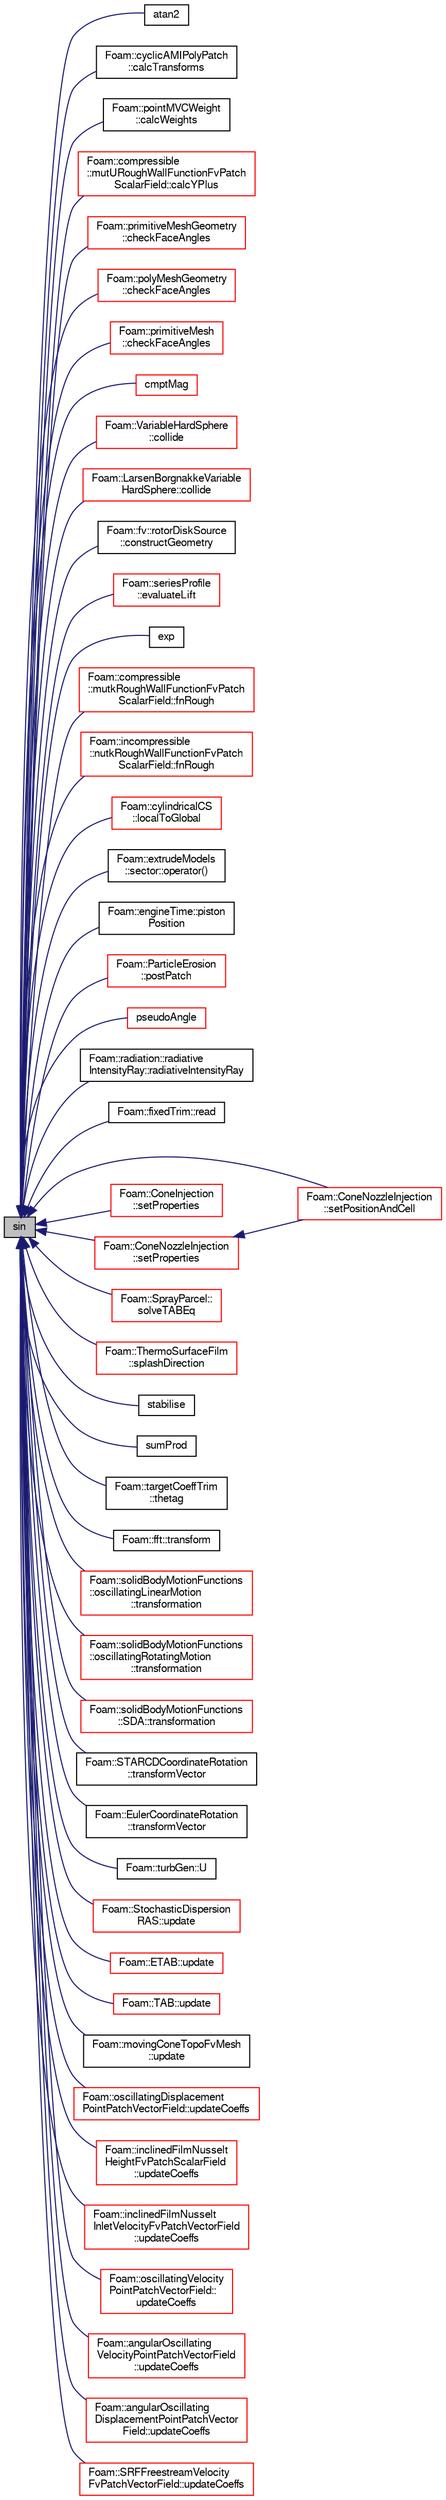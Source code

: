 digraph "sin"
{
  bgcolor="transparent";
  edge [fontname="FreeSans",fontsize="10",labelfontname="FreeSans",labelfontsize="10"];
  node [fontname="FreeSans",fontsize="10",shape=record];
  rankdir="LR";
  Node36560 [label="sin",height=0.2,width=0.4,color="black", fillcolor="grey75", style="filled", fontcolor="black"];
  Node36560 -> Node36561 [dir="back",color="midnightblue",fontsize="10",style="solid",fontname="FreeSans"];
  Node36561 [label="atan2",height=0.2,width=0.4,color="black",URL="$a21124.html#a9d45ac659e1f4191f75f0fe34ad7f596"];
  Node36560 -> Node36562 [dir="back",color="midnightblue",fontsize="10",style="solid",fontname="FreeSans"];
  Node36562 [label="Foam::cyclicAMIPolyPatch\l::calcTransforms",height=0.2,width=0.4,color="black",URL="$a24946.html#afb48497736bbafb1fbb000cd218d1779",tooltip="Recalculate the transformation tensors. "];
  Node36560 -> Node36563 [dir="back",color="midnightblue",fontsize="10",style="solid",fontname="FreeSans"];
  Node36563 [label="Foam::pointMVCWeight\l::calcWeights",height=0.2,width=0.4,color="black",URL="$a22950.html#afa3e62c189547b399e9d79cce961576d",tooltip="Calculate weights from all cell&#39;s vertices. "];
  Node36560 -> Node36564 [dir="back",color="midnightblue",fontsize="10",style="solid",fontname="FreeSans"];
  Node36564 [label="Foam::compressible\l::mutURoughWallFunctionFvPatch\lScalarField::calcYPlus",height=0.2,width=0.4,color="red",URL="$a30710.html#ad8e694d783badd5959d78884358ffb9f",tooltip="Calculate yPLus. "];
  Node36560 -> Node36568 [dir="back",color="midnightblue",fontsize="10",style="solid",fontname="FreeSans"];
  Node36568 [label="Foam::primitiveMeshGeometry\l::checkFaceAngles",height=0.2,width=0.4,color="red",URL="$a25146.html#a1e53fa2de621f051c1777b67d71e354c"];
  Node36560 -> Node36578 [dir="back",color="midnightblue",fontsize="10",style="solid",fontname="FreeSans"];
  Node36578 [label="Foam::polyMeshGeometry\l::checkFaceAngles",height=0.2,width=0.4,color="red",URL="$a21562.html#a54a9bc2a85ca197cef7b133c51ec94b4",tooltip="See primitiveMesh. "];
  Node36560 -> Node36604 [dir="back",color="midnightblue",fontsize="10",style="solid",fontname="FreeSans"];
  Node36604 [label="Foam::primitiveMesh\l::checkFaceAngles",height=0.2,width=0.4,color="red",URL="$a27530.html#a7c84c2f5ca3ec2f1703f5b19adec5096",tooltip="Check face angles. "];
  Node36560 -> Node36937 [dir="back",color="midnightblue",fontsize="10",style="solid",fontname="FreeSans"];
  Node36937 [label="cmptMag",height=0.2,width=0.4,color="red",URL="$a12539.html#a9180528922650a6b9a3b302e27e621b9"];
  Node36560 -> Node36959 [dir="back",color="midnightblue",fontsize="10",style="solid",fontname="FreeSans"];
  Node36959 [label="Foam::VariableHardSphere\l::collide",height=0.2,width=0.4,color="red",URL="$a23714.html#af028e1d3dc9aba7d1abd7d124b8a9a27",tooltip="Apply collision. "];
  Node36560 -> Node36962 [dir="back",color="midnightblue",fontsize="10",style="solid",fontname="FreeSans"];
  Node36962 [label="Foam::LarsenBorgnakkeVariable\lHardSphere::collide",height=0.2,width=0.4,color="red",URL="$a23706.html#af028e1d3dc9aba7d1abd7d124b8a9a27",tooltip="Apply collision. "];
  Node36560 -> Node36965 [dir="back",color="midnightblue",fontsize="10",style="solid",fontname="FreeSans"];
  Node36965 [label="Foam::fv::rotorDiskSource\l::constructGeometry",height=0.2,width=0.4,color="black",URL="$a23502.html#a4cf56cee568de52f81a76d0d3ca3c9f9",tooltip="Construct geometry. "];
  Node36560 -> Node36966 [dir="back",color="midnightblue",fontsize="10",style="solid",fontname="FreeSans"];
  Node36966 [label="Foam::seriesProfile\l::evaluateLift",height=0.2,width=0.4,color="red",URL="$a23498.html#ab2d94fbc8c954301f12b2535a6e1c856",tooltip="Lift. "];
  Node36560 -> Node36968 [dir="back",color="midnightblue",fontsize="10",style="solid",fontname="FreeSans"];
  Node36968 [label="exp",height=0.2,width=0.4,color="black",URL="$a21124.html#a733c206623204e615acf6b84cd41b911",tooltip="Exponent of a quaternion. "];
  Node36560 -> Node36969 [dir="back",color="midnightblue",fontsize="10",style="solid",fontname="FreeSans"];
  Node36969 [label="Foam::compressible\l::mutkRoughWallFunctionFvPatch\lScalarField::fnRough",height=0.2,width=0.4,color="red",URL="$a30698.html#a6237926ff0e0f0e6f7713162ed42a1e2",tooltip="Compute the roughness function. "];
  Node36560 -> Node36971 [dir="back",color="midnightblue",fontsize="10",style="solid",fontname="FreeSans"];
  Node36971 [label="Foam::incompressible\l::nutkRoughWallFunctionFvPatch\lScalarField::fnRough",height=0.2,width=0.4,color="red",URL="$a30978.html#a6237926ff0e0f0e6f7713162ed42a1e2",tooltip="Compute the roughness function. "];
  Node36560 -> Node36972 [dir="back",color="midnightblue",fontsize="10",style="solid",fontname="FreeSans"];
  Node36972 [label="Foam::cylindricalCS\l::localToGlobal",height=0.2,width=0.4,color="red",URL="$a25018.html#a95dc2dcc60d6bf3f30f93cd78fb75214",tooltip="Convert from local coordinate system to the global Cartesian system. "];
  Node36560 -> Node36974 [dir="back",color="midnightblue",fontsize="10",style="solid",fontname="FreeSans"];
  Node36974 [label="Foam::extrudeModels\l::sector::operator()",height=0.2,width=0.4,color="black",URL="$a24798.html#aaf21a8b5b3f4dd8531d6ec4605e57094"];
  Node36560 -> Node36975 [dir="back",color="midnightblue",fontsize="10",style="solid",fontname="FreeSans"];
  Node36975 [label="Foam::engineTime::piston\lPosition",height=0.2,width=0.4,color="black",URL="$a21822.html#a5a532d33e1c7e06dd0c20097483625ab",tooltip="Calculate the piston position from the engine geometry. "];
  Node36560 -> Node36976 [dir="back",color="midnightblue",fontsize="10",style="solid",fontname="FreeSans"];
  Node36976 [label="Foam::ParticleErosion\l::postPatch",height=0.2,width=0.4,color="red",URL="$a23986.html#a77147582d9be96def68967af52d9784b",tooltip="Post-patch hook. "];
  Node36560 -> Node36979 [dir="back",color="midnightblue",fontsize="10",style="solid",fontname="FreeSans"];
  Node36979 [label="pseudoAngle",height=0.2,width=0.4,color="red",URL="$a21124.html#aa9ca3552ea22ee09d1a028d177954ed0",tooltip="Estimate angle of vec in coordinate system (e0, e1, e0^e1). "];
  Node36560 -> Node36983 [dir="back",color="midnightblue",fontsize="10",style="solid",fontname="FreeSans"];
  Node36983 [label="Foam::radiation::radiative\lIntensityRay::radiativeIntensityRay",height=0.2,width=0.4,color="black",URL="$a30026.html#a8ff1f62493fd44fbfb25c919f14bdc70",tooltip="Construct form components. "];
  Node36560 -> Node36984 [dir="back",color="midnightblue",fontsize="10",style="solid",fontname="FreeSans"];
  Node36984 [label="Foam::fixedTrim::read",height=0.2,width=0.4,color="black",URL="$a23510.html#a428788b96f9f592ba1fa5b37c25ac749",tooltip="Read. "];
  Node36560 -> Node36985 [dir="back",color="midnightblue",fontsize="10",style="solid",fontname="FreeSans"];
  Node36985 [label="Foam::ConeNozzleInjection\l::setPositionAndCell",height=0.2,width=0.4,color="red",URL="$a24062.html#aad46d52ac65ec9617ddd76b06e2bc670",tooltip="Set the injection position and owner cell. "];
  Node36560 -> Node36990 [dir="back",color="midnightblue",fontsize="10",style="solid",fontname="FreeSans"];
  Node36990 [label="Foam::ConeInjection\l::setProperties",height=0.2,width=0.4,color="red",URL="$a24054.html#a9c29fb14e9bea94ae75c185efe894b00",tooltip="Set the parcel properties. "];
  Node36560 -> Node36996 [dir="back",color="midnightblue",fontsize="10",style="solid",fontname="FreeSans"];
  Node36996 [label="Foam::ConeNozzleInjection\l::setProperties",height=0.2,width=0.4,color="red",URL="$a24062.html#a9c29fb14e9bea94ae75c185efe894b00",tooltip="Set the parcel properties. "];
  Node36996 -> Node36985 [dir="back",color="midnightblue",fontsize="10",style="solid",fontname="FreeSans"];
  Node36560 -> Node36997 [dir="back",color="midnightblue",fontsize="10",style="solid",fontname="FreeSans"];
  Node36997 [label="Foam::SprayParcel::\lsolveTABEq",height=0.2,width=0.4,color="red",URL="$a24534.html#a7935951deed5d629b5c37f2fd23ef3ca",tooltip="Solve the TAB equation. "];
  Node36560 -> Node37000 [dir="back",color="midnightblue",fontsize="10",style="solid",fontname="FreeSans"];
  Node37000 [label="Foam::ThermoSurfaceFilm\l::splashDirection",height=0.2,width=0.4,color="red",URL="$a24374.html#a7d086162ff18dda5c86d59ec854cf55e",tooltip="Return splashed parcel direction. "];
  Node36560 -> Node37004 [dir="back",color="midnightblue",fontsize="10",style="solid",fontname="FreeSans"];
  Node37004 [label="stabilise",height=0.2,width=0.4,color="black",URL="$a21124.html#a0f54b8f830b5ec7eb36ed5ccda6d7b1e"];
  Node36560 -> Node37005 [dir="back",color="midnightblue",fontsize="10",style="solid",fontname="FreeSans"];
  Node37005 [label="sumProd",height=0.2,width=0.4,color="black",URL="$a21124.html#a5b480f6156c25bef4de87d86094e87ea"];
  Node36560 -> Node37006 [dir="back",color="midnightblue",fontsize="10",style="solid",fontname="FreeSans"];
  Node37006 [label="Foam::targetCoeffTrim\l::thetag",height=0.2,width=0.4,color="black",URL="$a23514.html#a2f4e80cdaebb5b5df8c5b12848b162f9",tooltip="Return the geometric angle of attack [rad]. "];
  Node36560 -> Node37007 [dir="back",color="midnightblue",fontsize="10",style="solid",fontname="FreeSans"];
  Node37007 [label="Foam::fft::transform",height=0.2,width=0.4,color="black",URL="$a28942.html#a2edcd80a7fcc830ff6ed969b368f7adb"];
  Node36560 -> Node37008 [dir="back",color="midnightblue",fontsize="10",style="solid",fontname="FreeSans"];
  Node37008 [label="Foam::solidBodyMotionFunctions\l::oscillatingLinearMotion\l::transformation",height=0.2,width=0.4,color="red",URL="$a21394.html#aa399caab3cd107de02ea674d7d25ed72",tooltip="Return the solid-body motion transformation septernion. "];
  Node36560 -> Node37010 [dir="back",color="midnightblue",fontsize="10",style="solid",fontname="FreeSans"];
  Node37010 [label="Foam::solidBodyMotionFunctions\l::oscillatingRotatingMotion\l::transformation",height=0.2,width=0.4,color="red",URL="$a21398.html#aa399caab3cd107de02ea674d7d25ed72",tooltip="Return the solid-body motion transformation septernion. "];
  Node36560 -> Node37014 [dir="back",color="midnightblue",fontsize="10",style="solid",fontname="FreeSans"];
  Node37014 [label="Foam::solidBodyMotionFunctions\l::SDA::transformation",height=0.2,width=0.4,color="red",URL="$a21406.html#aa399caab3cd107de02ea674d7d25ed72",tooltip="Return the solid-body motion transformation septernion. "];
  Node36560 -> Node37016 [dir="back",color="midnightblue",fontsize="10",style="solid",fontname="FreeSans"];
  Node37016 [label="Foam::STARCDCoordinateRotation\l::transformVector",height=0.2,width=0.4,color="black",URL="$a25006.html#ab9fb809f4507a3d3b4e8cb0eea736bd4",tooltip="Transform vector using transformation tensor and return. "];
  Node36560 -> Node37017 [dir="back",color="midnightblue",fontsize="10",style="solid",fontname="FreeSans"];
  Node37017 [label="Foam::EulerCoordinateRotation\l::transformVector",height=0.2,width=0.4,color="black",URL="$a24998.html#ab9fb809f4507a3d3b4e8cb0eea736bd4",tooltip="Transform vector using transformation tensor and return. "];
  Node36560 -> Node37018 [dir="back",color="midnightblue",fontsize="10",style="solid",fontname="FreeSans"];
  Node37018 [label="Foam::turbGen::U",height=0.2,width=0.4,color="black",URL="$a28958.html#ac16b5b99bbcb4a4593ac66c206ec681c",tooltip="Generate and return a velocity field. "];
  Node36560 -> Node37019 [dir="back",color="midnightblue",fontsize="10",style="solid",fontname="FreeSans"];
  Node37019 [label="Foam::StochasticDispersion\lRAS::update",height=0.2,width=0.4,color="red",URL="$a24602.html#a6b0b1e27ffb9ac1c38932a7dcd3009e0",tooltip="Update (disperse particles) "];
  Node36560 -> Node37022 [dir="back",color="midnightblue",fontsize="10",style="solid",fontname="FreeSans"];
  Node37022 [label="Foam::ETAB::update",height=0.2,width=0.4,color="red",URL="$a24558.html#af86a08f997bc779309ec7d00e914e292",tooltip="update the parcel properties "];
  Node36560 -> Node37025 [dir="back",color="midnightblue",fontsize="10",style="solid",fontname="FreeSans"];
  Node37025 [label="Foam::TAB::update",height=0.2,width=0.4,color="red",URL="$a24582.html#af86a08f997bc779309ec7d00e914e292",tooltip="update the parcel diameter "];
  Node36560 -> Node37028 [dir="back",color="midnightblue",fontsize="10",style="solid",fontname="FreeSans"];
  Node37028 [label="Foam::movingConeTopoFvMesh\l::update",height=0.2,width=0.4,color="black",URL="$a30462.html#aa2aac016e2bf7b5bd2b271786c2791aa",tooltip="Update the mesh for both mesh motion and topology change. "];
  Node36560 -> Node37029 [dir="back",color="midnightblue",fontsize="10",style="solid",fontname="FreeSans"];
  Node37029 [label="Foam::oscillatingDisplacement\lPointPatchVectorField::updateCoeffs",height=0.2,width=0.4,color="red",URL="$a23402.html#a7e24eafac629d3733181cd942d4c902f",tooltip="Update the coefficients associated with the patch field. "];
  Node36560 -> Node37031 [dir="back",color="midnightblue",fontsize="10",style="solid",fontname="FreeSans"];
  Node37031 [label="Foam::inclinedFilmNusselt\lHeightFvPatchScalarField\l::updateCoeffs",height=0.2,width=0.4,color="red",URL="$a29026.html#a7e24eafac629d3733181cd942d4c902f",tooltip="Update the coefficients associated with the patch field. "];
  Node36560 -> Node37033 [dir="back",color="midnightblue",fontsize="10",style="solid",fontname="FreeSans"];
  Node37033 [label="Foam::inclinedFilmNusselt\lInletVelocityFvPatchVectorField\l::updateCoeffs",height=0.2,width=0.4,color="red",URL="$a29030.html#a7e24eafac629d3733181cd942d4c902f",tooltip="Update the coefficients associated with the patch field. "];
  Node36560 -> Node37035 [dir="back",color="midnightblue",fontsize="10",style="solid",fontname="FreeSans"];
  Node37035 [label="Foam::oscillatingVelocity\lPointPatchVectorField::\lupdateCoeffs",height=0.2,width=0.4,color="red",URL="$a23406.html#a7e24eafac629d3733181cd942d4c902f",tooltip="Update the coefficients associated with the patch field. "];
  Node36560 -> Node37037 [dir="back",color="midnightblue",fontsize="10",style="solid",fontname="FreeSans"];
  Node37037 [label="Foam::angularOscillating\lVelocityPointPatchVectorField\l::updateCoeffs",height=0.2,width=0.4,color="red",URL="$a23398.html#a7e24eafac629d3733181cd942d4c902f",tooltip="Update the coefficients associated with the patch field. "];
  Node36560 -> Node37039 [dir="back",color="midnightblue",fontsize="10",style="solid",fontname="FreeSans"];
  Node37039 [label="Foam::angularOscillating\lDisplacementPointPatchVector\lField::updateCoeffs",height=0.2,width=0.4,color="red",URL="$a23394.html#a7e24eafac629d3733181cd942d4c902f",tooltip="Update the coefficients associated with the patch field. "];
  Node36560 -> Node37041 [dir="back",color="midnightblue",fontsize="10",style="solid",fontname="FreeSans"];
  Node37041 [label="Foam::SRFFreestreamVelocity\lFvPatchVectorField::updateCoeffs",height=0.2,width=0.4,color="red",URL="$a21950.html#a7e24eafac629d3733181cd942d4c902f",tooltip="Update the coefficients associated with the patch field. "];
}
